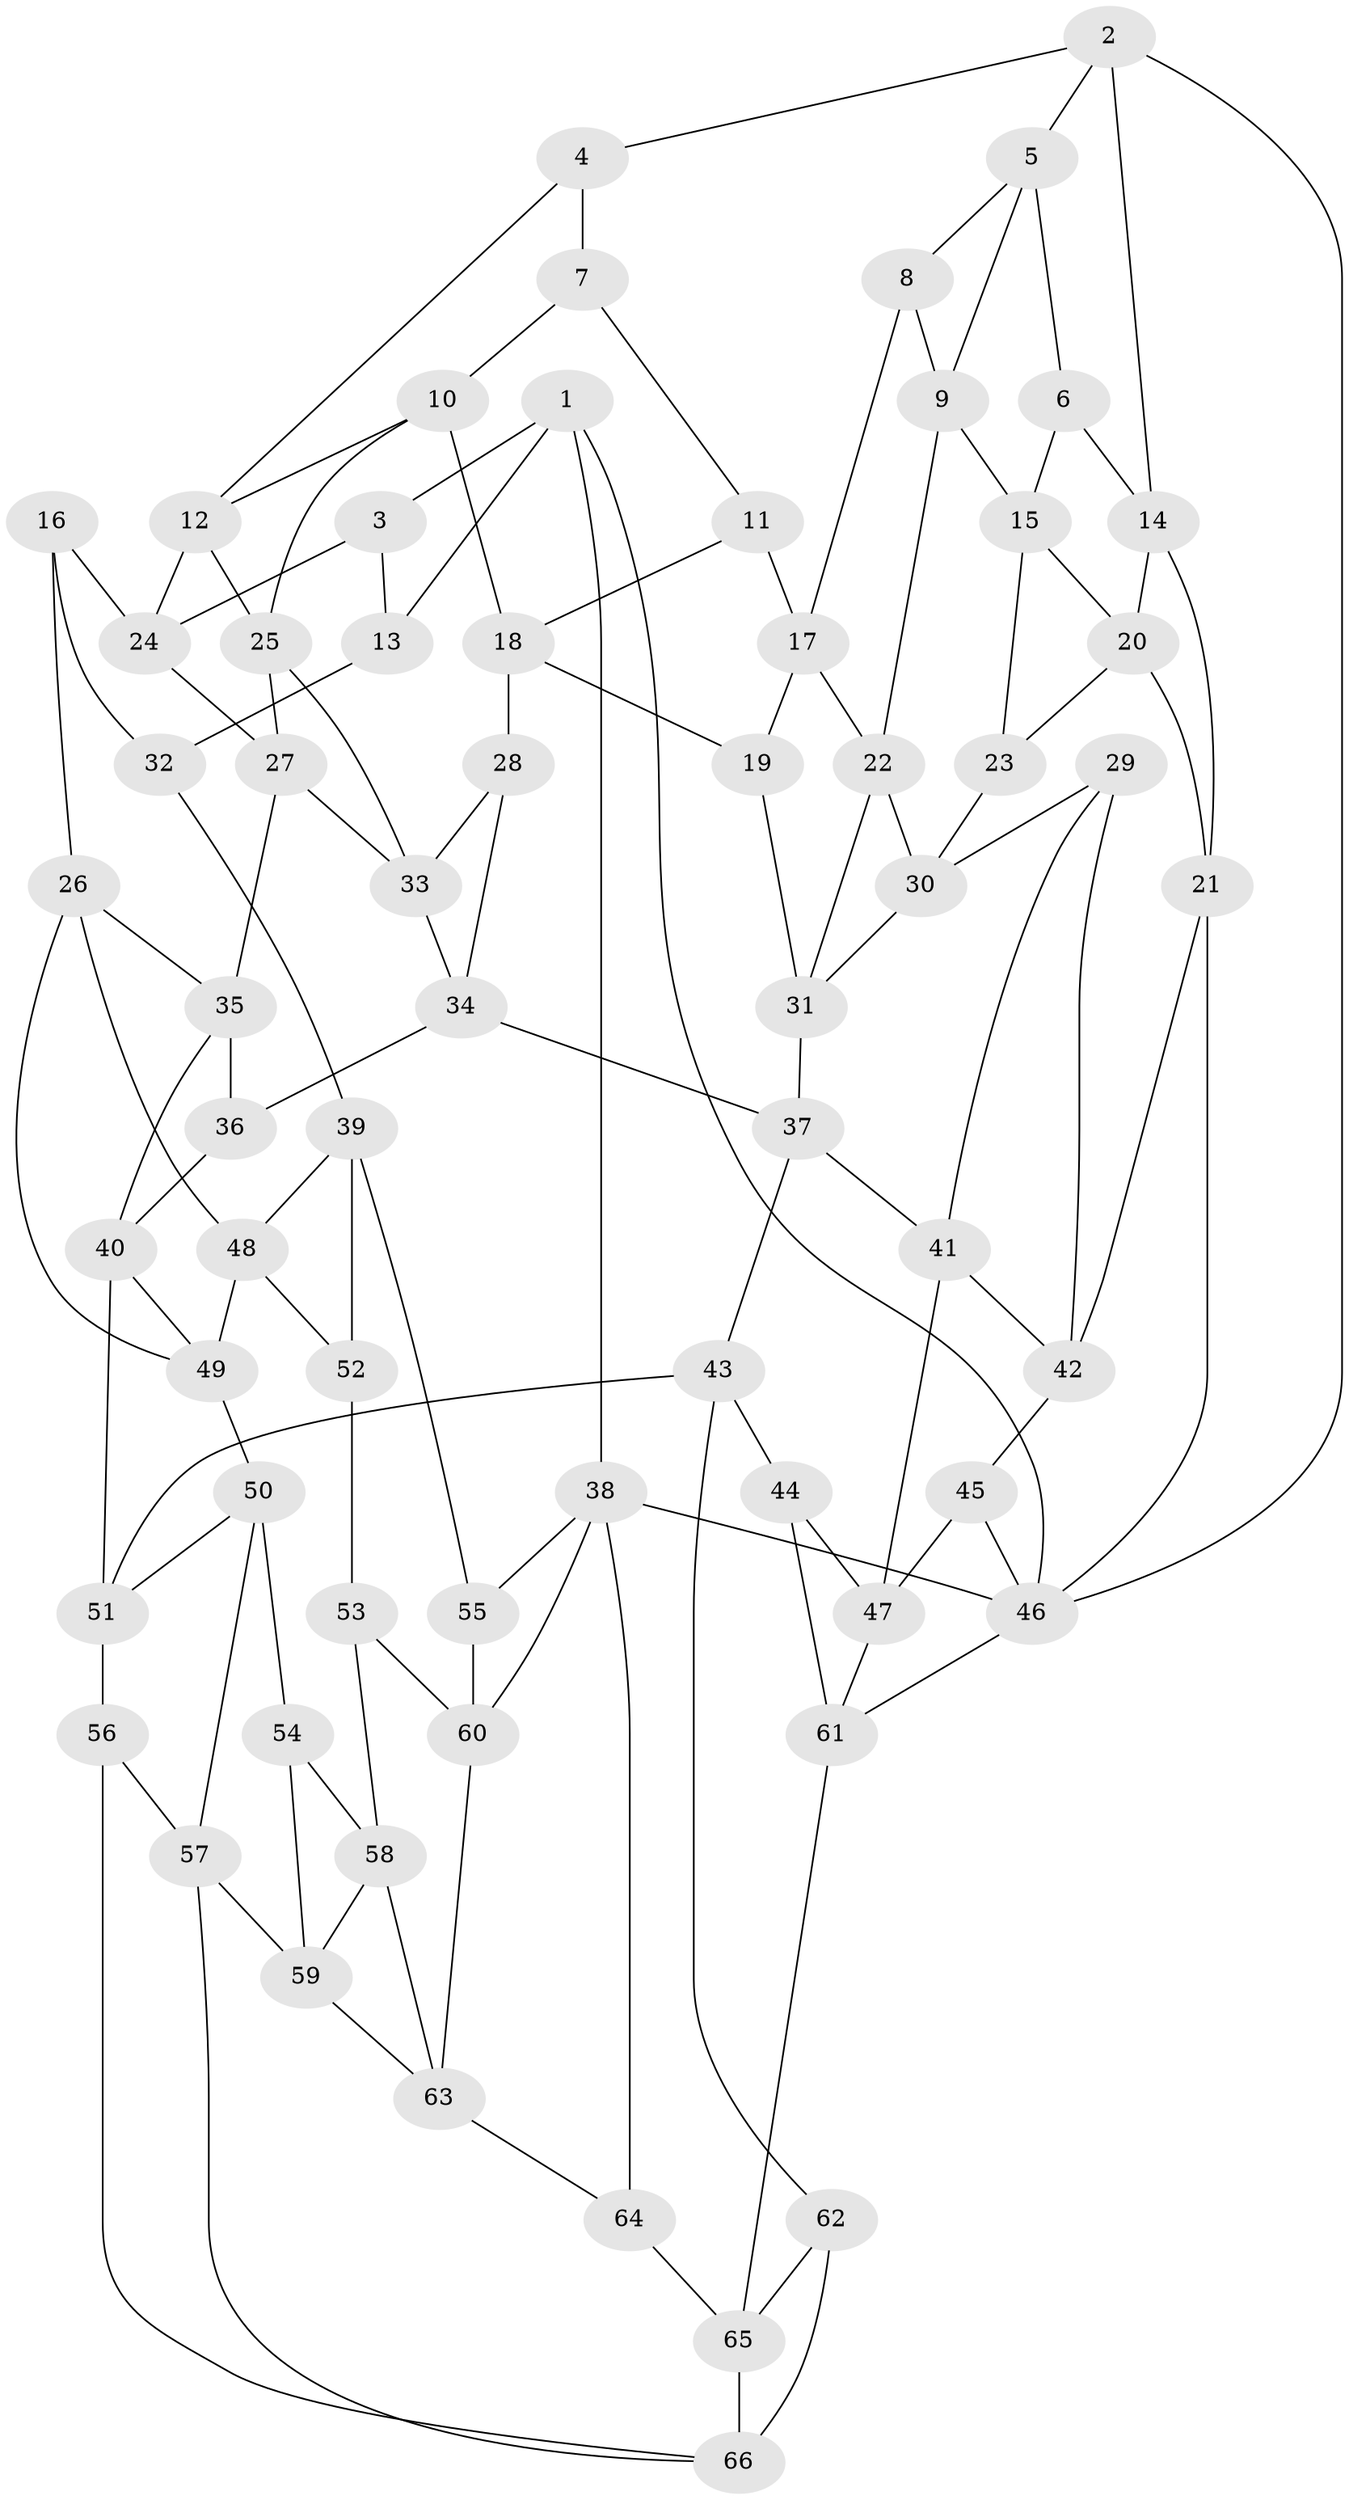 // original degree distribution, {3: 0.022727272727272728, 6: 0.23484848484848486, 4: 0.23484848484848486, 5: 0.5075757575757576}
// Generated by graph-tools (version 1.1) at 2025/51/03/09/25 03:51:02]
// undirected, 66 vertices, 122 edges
graph export_dot {
graph [start="1"]
  node [color=gray90,style=filled];
  1;
  2;
  3;
  4;
  5;
  6;
  7;
  8;
  9;
  10;
  11;
  12;
  13;
  14;
  15;
  16;
  17;
  18;
  19;
  20;
  21;
  22;
  23;
  24;
  25;
  26;
  27;
  28;
  29;
  30;
  31;
  32;
  33;
  34;
  35;
  36;
  37;
  38;
  39;
  40;
  41;
  42;
  43;
  44;
  45;
  46;
  47;
  48;
  49;
  50;
  51;
  52;
  53;
  54;
  55;
  56;
  57;
  58;
  59;
  60;
  61;
  62;
  63;
  64;
  65;
  66;
  1 -- 3 [weight=1.0];
  1 -- 13 [weight=1.0];
  1 -- 38 [weight=1.0];
  1 -- 46 [weight=1.0];
  2 -- 4 [weight=1.0];
  2 -- 5 [weight=1.0];
  2 -- 14 [weight=1.0];
  2 -- 46 [weight=1.0];
  3 -- 13 [weight=1.0];
  3 -- 24 [weight=1.0];
  4 -- 7 [weight=1.0];
  4 -- 12 [weight=1.0];
  5 -- 6 [weight=1.0];
  5 -- 8 [weight=1.0];
  5 -- 9 [weight=1.0];
  6 -- 14 [weight=1.0];
  6 -- 15 [weight=1.0];
  7 -- 10 [weight=1.0];
  7 -- 11 [weight=1.0];
  8 -- 9 [weight=1.0];
  8 -- 17 [weight=1.0];
  9 -- 15 [weight=1.0];
  9 -- 22 [weight=1.0];
  10 -- 12 [weight=1.0];
  10 -- 18 [weight=1.0];
  10 -- 25 [weight=1.0];
  11 -- 17 [weight=1.0];
  11 -- 18 [weight=1.0];
  12 -- 24 [weight=1.0];
  12 -- 25 [weight=1.0];
  13 -- 32 [weight=2.0];
  14 -- 20 [weight=1.0];
  14 -- 21 [weight=1.0];
  15 -- 20 [weight=1.0];
  15 -- 23 [weight=1.0];
  16 -- 24 [weight=1.0];
  16 -- 26 [weight=1.0];
  16 -- 32 [weight=1.0];
  17 -- 19 [weight=1.0];
  17 -- 22 [weight=1.0];
  18 -- 19 [weight=1.0];
  18 -- 28 [weight=1.0];
  19 -- 31 [weight=1.0];
  20 -- 21 [weight=1.0];
  20 -- 23 [weight=1.0];
  21 -- 42 [weight=1.0];
  21 -- 46 [weight=1.0];
  22 -- 30 [weight=1.0];
  22 -- 31 [weight=1.0];
  23 -- 30 [weight=1.0];
  24 -- 27 [weight=1.0];
  25 -- 27 [weight=1.0];
  25 -- 33 [weight=1.0];
  26 -- 35 [weight=1.0];
  26 -- 48 [weight=1.0];
  26 -- 49 [weight=1.0];
  27 -- 33 [weight=1.0];
  27 -- 35 [weight=1.0];
  28 -- 33 [weight=1.0];
  28 -- 34 [weight=1.0];
  29 -- 30 [weight=1.0];
  29 -- 41 [weight=1.0];
  29 -- 42 [weight=1.0];
  30 -- 31 [weight=1.0];
  31 -- 37 [weight=1.0];
  32 -- 39 [weight=1.0];
  33 -- 34 [weight=1.0];
  34 -- 36 [weight=1.0];
  34 -- 37 [weight=1.0];
  35 -- 36 [weight=1.0];
  35 -- 40 [weight=1.0];
  36 -- 40 [weight=1.0];
  37 -- 41 [weight=1.0];
  37 -- 43 [weight=1.0];
  38 -- 46 [weight=1.0];
  38 -- 55 [weight=1.0];
  38 -- 60 [weight=1.0];
  38 -- 64 [weight=1.0];
  39 -- 48 [weight=1.0];
  39 -- 52 [weight=1.0];
  39 -- 55 [weight=1.0];
  40 -- 49 [weight=1.0];
  40 -- 51 [weight=1.0];
  41 -- 42 [weight=1.0];
  41 -- 47 [weight=1.0];
  42 -- 45 [weight=1.0];
  43 -- 44 [weight=1.0];
  43 -- 51 [weight=1.0];
  43 -- 62 [weight=1.0];
  44 -- 47 [weight=1.0];
  44 -- 61 [weight=1.0];
  45 -- 46 [weight=1.0];
  45 -- 47 [weight=1.0];
  46 -- 61 [weight=1.0];
  47 -- 61 [weight=1.0];
  48 -- 49 [weight=1.0];
  48 -- 52 [weight=1.0];
  49 -- 50 [weight=1.0];
  50 -- 51 [weight=1.0];
  50 -- 54 [weight=1.0];
  50 -- 57 [weight=1.0];
  51 -- 56 [weight=1.0];
  52 -- 53 [weight=1.0];
  53 -- 58 [weight=1.0];
  53 -- 60 [weight=1.0];
  54 -- 58 [weight=1.0];
  54 -- 59 [weight=1.0];
  55 -- 60 [weight=1.0];
  56 -- 57 [weight=1.0];
  56 -- 66 [weight=1.0];
  57 -- 59 [weight=1.0];
  57 -- 66 [weight=1.0];
  58 -- 59 [weight=1.0];
  58 -- 63 [weight=1.0];
  59 -- 63 [weight=1.0];
  60 -- 63 [weight=1.0];
  61 -- 65 [weight=1.0];
  62 -- 65 [weight=1.0];
  62 -- 66 [weight=2.0];
  63 -- 64 [weight=1.0];
  64 -- 65 [weight=1.0];
  65 -- 66 [weight=1.0];
}
